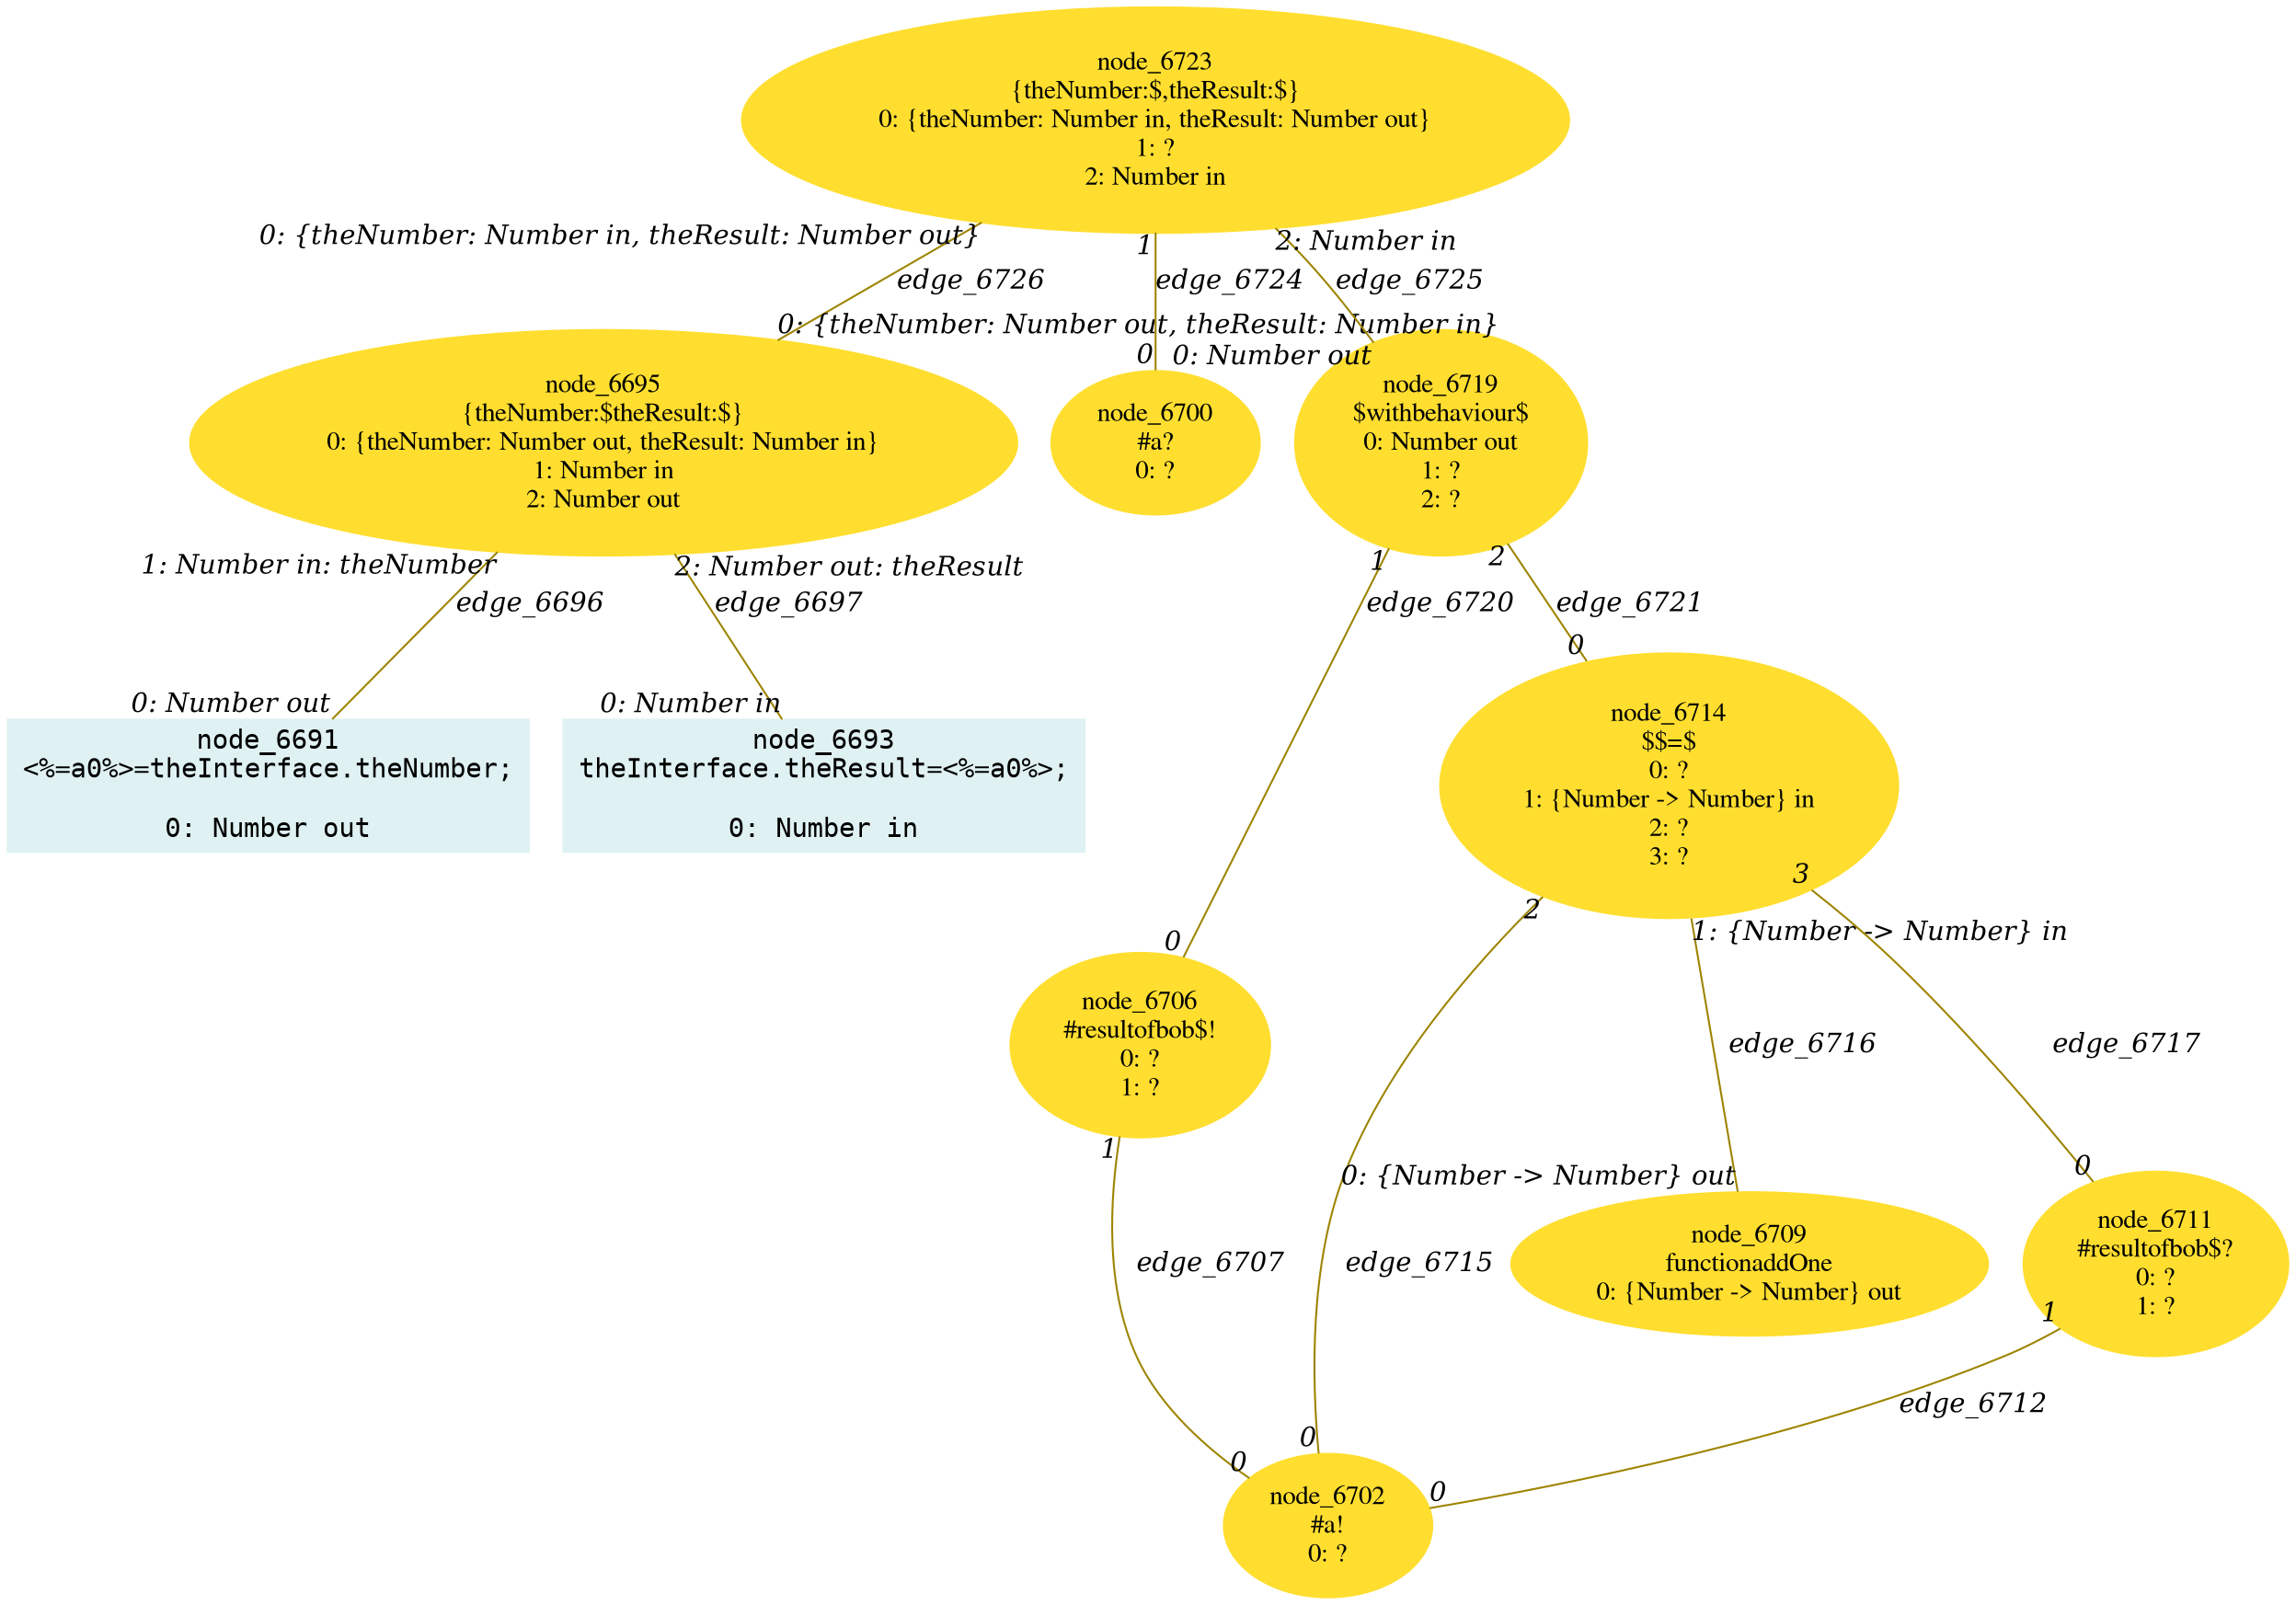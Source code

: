 digraph g{node_6691 [shape="box", style="filled", color="#dff1f2", fontname="Courier", label="node_6691
<%=a0%>=theInterface.theNumber;

0: Number out" ]
node_6693 [shape="box", style="filled", color="#dff1f2", fontname="Courier", label="node_6693
theInterface.theResult=<%=a0%>;

0: Number in" ]
node_6695 [shape="ellipse", style="filled", color="#ffde2f", fontname="Times", label="node_6695
{theNumber:$theResult:$}
0: {theNumber: Number out, theResult: Number in}
1: Number in
2: Number out" ]
node_6700 [shape="ellipse", style="filled", color="#ffde2f", fontname="Times", label="node_6700
#a?
0: ?" ]
node_6702 [shape="ellipse", style="filled", color="#ffde2f", fontname="Times", label="node_6702
#a!
0: ?" ]
node_6706 [shape="ellipse", style="filled", color="#ffde2f", fontname="Times", label="node_6706
#resultofbob$!
0: ?
1: ?" ]
node_6709 [shape="ellipse", style="filled", color="#ffde2f", fontname="Times", label="node_6709
functionaddOne
0: {Number -> Number} out" ]
node_6711 [shape="ellipse", style="filled", color="#ffde2f", fontname="Times", label="node_6711
#resultofbob$?
0: ?
1: ?" ]
node_6714 [shape="ellipse", style="filled", color="#ffde2f", fontname="Times", label="node_6714
$$=$
0: ?
1: {Number -> Number} in
2: ?
3: ?" ]
node_6719 [shape="ellipse", style="filled", color="#ffde2f", fontname="Times", label="node_6719
$withbehaviour$
0: Number out
1: ?
2: ?" ]
node_6723 [shape="ellipse", style="filled", color="#ffde2f", fontname="Times", label="node_6723
{theNumber:$,theResult:$}
0: {theNumber: Number in, theResult: Number out}
1: ?
2: Number in" ]
node_6695 -> node_6691 [dir=none, arrowHead=none, fontname="Times-Italic", arrowsize=1, color="#9d8400", label="edge_6696",  headlabel="0: Number out", taillabel="1: Number in: theNumber" ]
node_6695 -> node_6693 [dir=none, arrowHead=none, fontname="Times-Italic", arrowsize=1, color="#9d8400", label="edge_6697",  headlabel="0: Number in", taillabel="2: Number out: theResult" ]
node_6706 -> node_6702 [dir=none, arrowHead=none, fontname="Times-Italic", arrowsize=1, color="#9d8400", label="edge_6707",  headlabel="0", taillabel="1" ]
node_6711 -> node_6702 [dir=none, arrowHead=none, fontname="Times-Italic", arrowsize=1, color="#9d8400", label="edge_6712",  headlabel="0", taillabel="1" ]
node_6714 -> node_6702 [dir=none, arrowHead=none, fontname="Times-Italic", arrowsize=1, color="#9d8400", label="edge_6715",  headlabel="0", taillabel="2" ]
node_6714 -> node_6709 [dir=none, arrowHead=none, fontname="Times-Italic", arrowsize=1, color="#9d8400", label="edge_6716",  headlabel="0: {Number -> Number} out", taillabel="1: {Number -> Number} in" ]
node_6714 -> node_6711 [dir=none, arrowHead=none, fontname="Times-Italic", arrowsize=1, color="#9d8400", label="edge_6717",  headlabel="0", taillabel="3" ]
node_6719 -> node_6706 [dir=none, arrowHead=none, fontname="Times-Italic", arrowsize=1, color="#9d8400", label="edge_6720",  headlabel="0", taillabel="1" ]
node_6719 -> node_6714 [dir=none, arrowHead=none, fontname="Times-Italic", arrowsize=1, color="#9d8400", label="edge_6721",  headlabel="0", taillabel="2" ]
node_6723 -> node_6700 [dir=none, arrowHead=none, fontname="Times-Italic", arrowsize=1, color="#9d8400", label="edge_6724",  headlabel="0", taillabel="1" ]
node_6723 -> node_6719 [dir=none, arrowHead=none, fontname="Times-Italic", arrowsize=1, color="#9d8400", label="edge_6725",  headlabel="0: Number out", taillabel="2: Number in" ]
node_6723 -> node_6695 [dir=none, arrowHead=none, fontname="Times-Italic", arrowsize=1, color="#9d8400", label="edge_6726",  headlabel="0: {theNumber: Number out, theResult: Number in}", taillabel="0: {theNumber: Number in, theResult: Number out}" ]
}